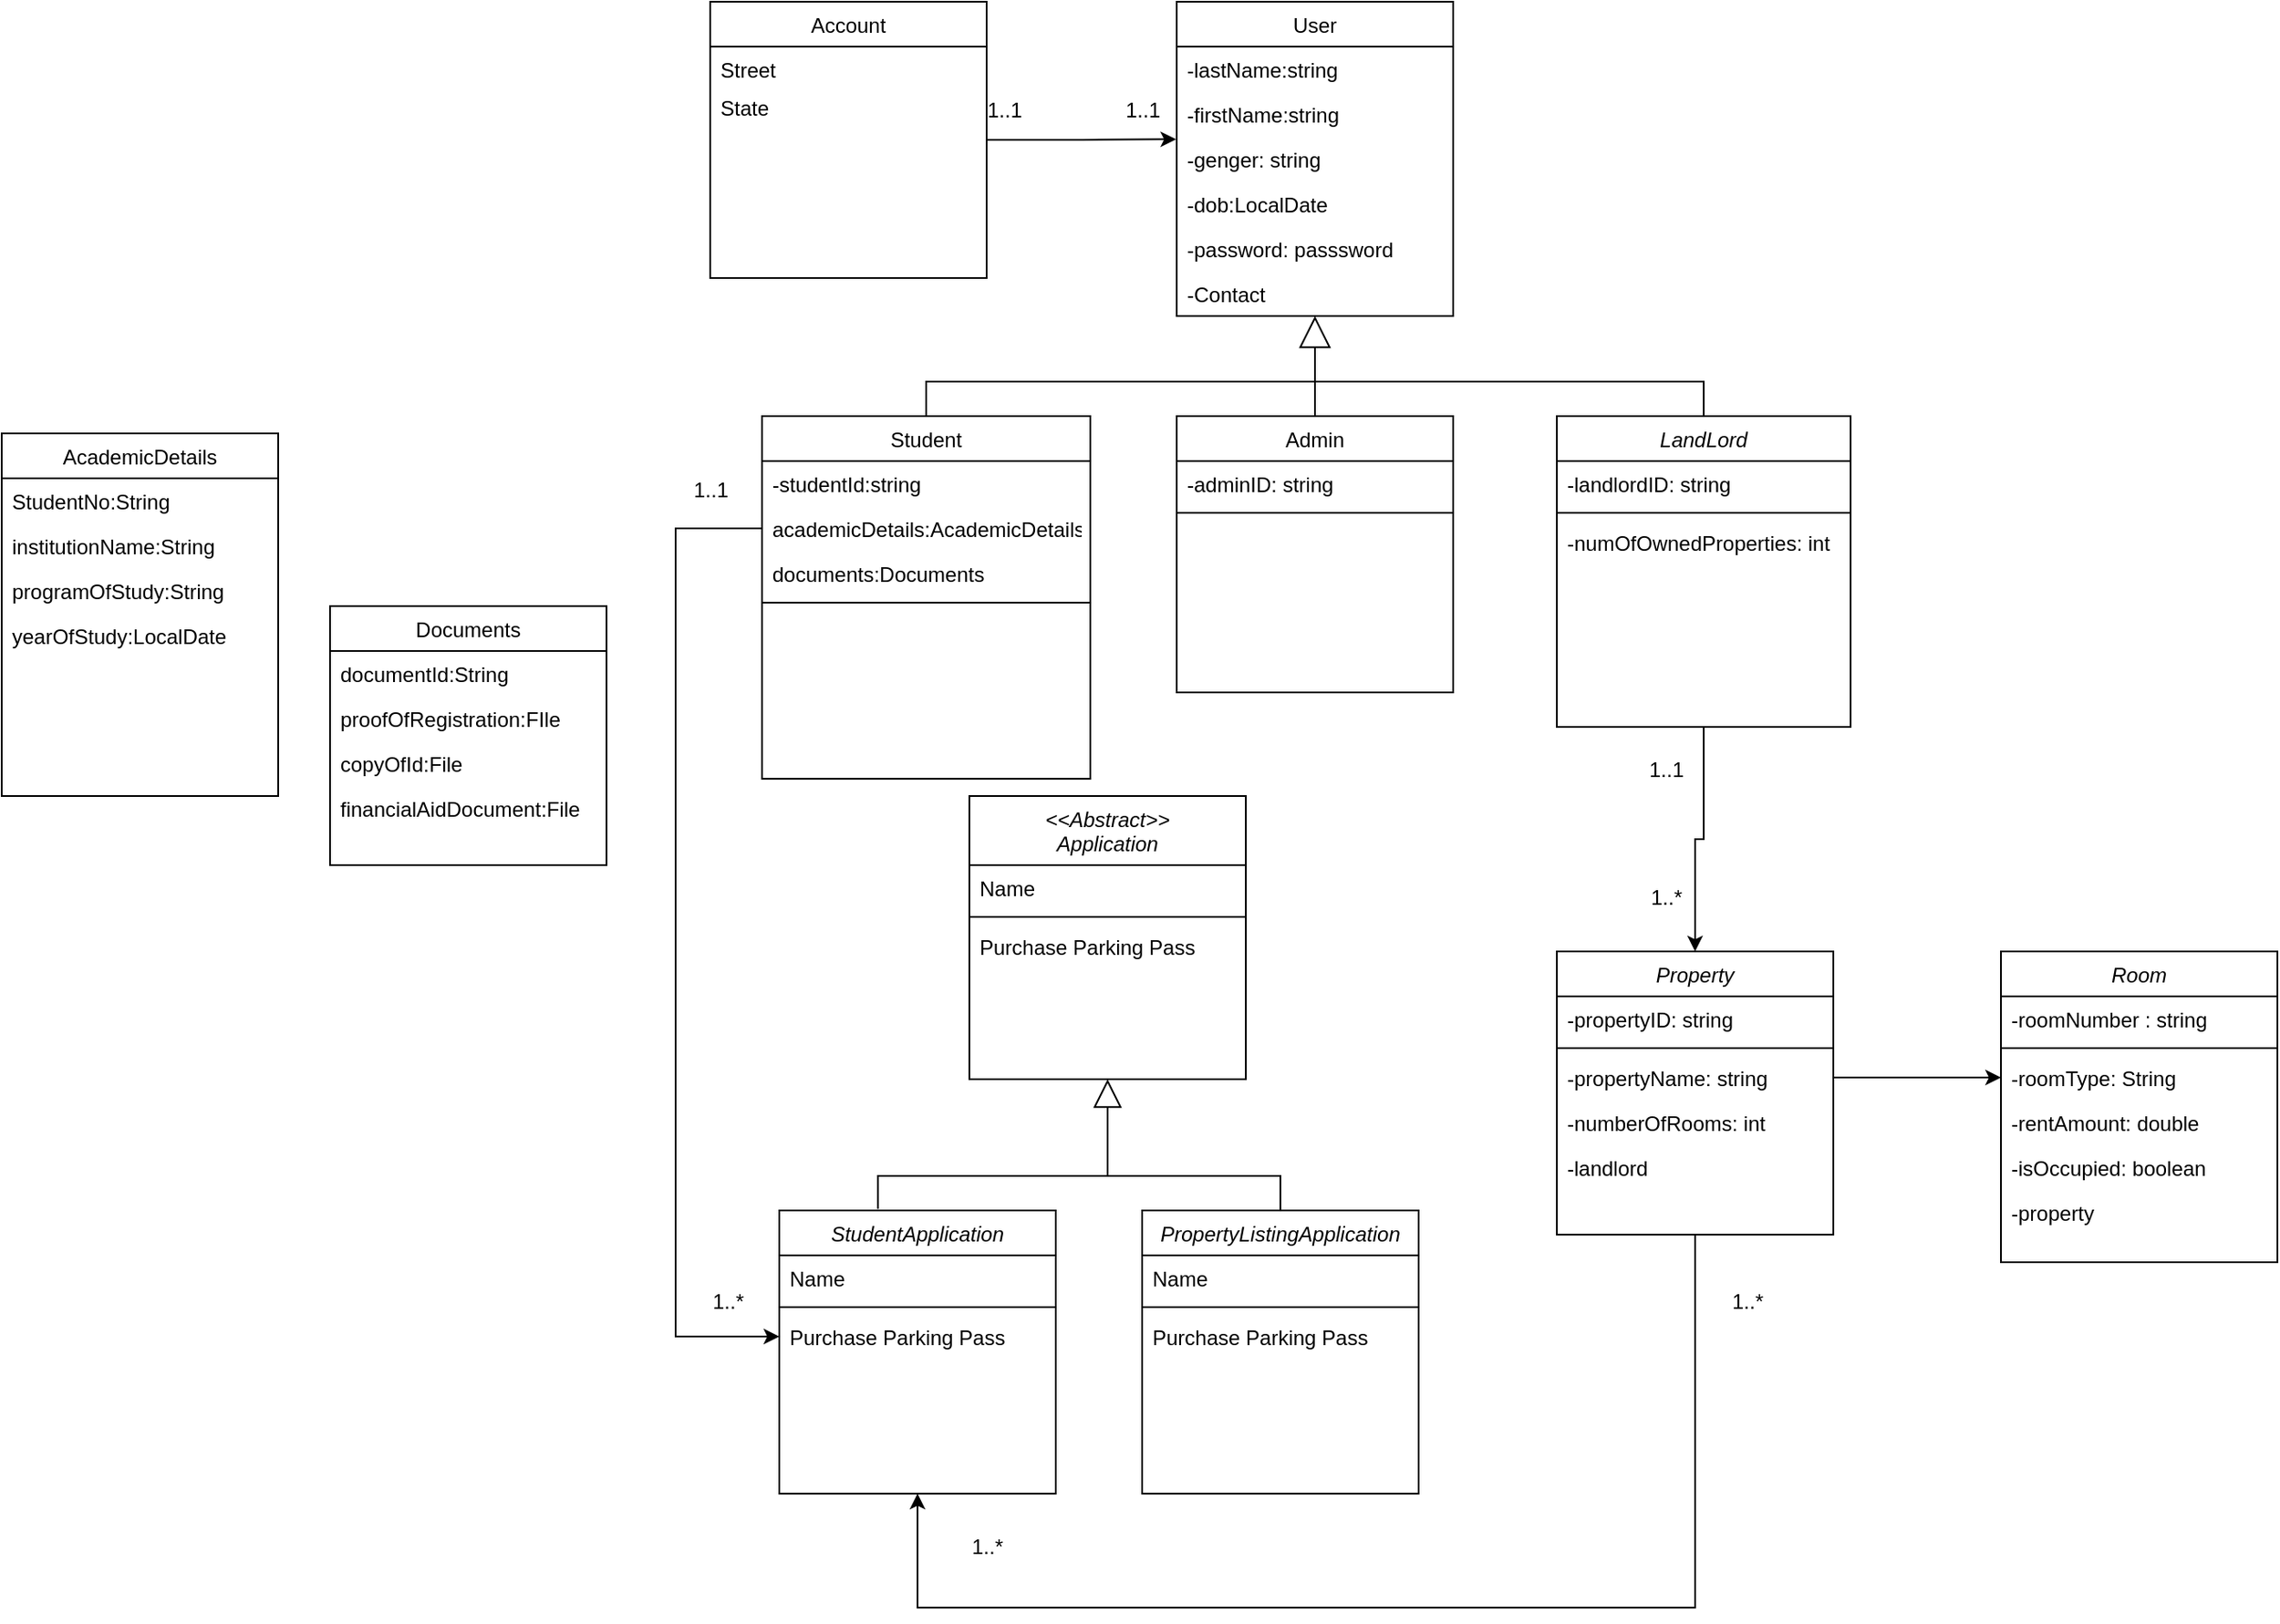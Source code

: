 <mxfile version="24.2.5" type="github">
  <diagram id="C5RBs43oDa-KdzZeNtuy" name="Page-1">
    <mxGraphModel dx="1848" dy="413" grid="1" gridSize="10" guides="1" tooltips="1" connect="1" arrows="1" fold="1" page="1" pageScale="1" pageWidth="1169" pageHeight="827" math="0" shadow="0">
      <root>
        <mxCell id="WIyWlLk6GJQsqaUBKTNV-0" />
        <mxCell id="WIyWlLk6GJQsqaUBKTNV-1" parent="WIyWlLk6GJQsqaUBKTNV-0" />
        <mxCell id="7MV6C24EP5iYrSvvuoAA-30" style="edgeStyle=orthogonalEdgeStyle;rounded=0;orthogonalLoop=1;jettySize=auto;html=1;entryX=0.5;entryY=0;entryDx=0;entryDy=0;exitX=0.5;exitY=0;exitDx=0;exitDy=0;endArrow=none;endFill=0;" parent="WIyWlLk6GJQsqaUBKTNV-1" source="zkfFHV4jXpPFQw0GAbJ--6" target="7MV6C24EP5iYrSvvuoAA-5" edge="1">
          <mxGeometry relative="1" as="geometry" />
        </mxCell>
        <mxCell id="zkfFHV4jXpPFQw0GAbJ--6" value="Student" style="swimlane;fontStyle=0;align=center;verticalAlign=top;childLayout=stackLayout;horizontal=1;startSize=26;horizontalStack=0;resizeParent=1;resizeLast=0;collapsible=1;marginBottom=0;rounded=0;shadow=0;strokeWidth=1;" parent="WIyWlLk6GJQsqaUBKTNV-1" vertex="1">
          <mxGeometry x="110" y="390" width="190" height="210" as="geometry">
            <mxRectangle x="130" y="380" width="160" height="26" as="alternateBounds" />
          </mxGeometry>
        </mxCell>
        <mxCell id="zkfFHV4jXpPFQw0GAbJ--7" value="-studentId:string" style="text;align=left;verticalAlign=top;spacingLeft=4;spacingRight=4;overflow=hidden;rotatable=0;points=[[0,0.5],[1,0.5]];portConstraint=eastwest;" parent="zkfFHV4jXpPFQw0GAbJ--6" vertex="1">
          <mxGeometry y="26" width="190" height="26" as="geometry" />
        </mxCell>
        <mxCell id="Dhow89LhBuGo7Tv1gAj4-13" value="academicDetails:AcademicDetails" style="text;align=left;verticalAlign=top;spacingLeft=4;spacingRight=4;overflow=hidden;rotatable=0;points=[[0,0.5],[1,0.5]];portConstraint=eastwest;" vertex="1" parent="zkfFHV4jXpPFQw0GAbJ--6">
          <mxGeometry y="52" width="190" height="26" as="geometry" />
        </mxCell>
        <mxCell id="Dhow89LhBuGo7Tv1gAj4-20" value="documents:Documents" style="text;align=left;verticalAlign=top;spacingLeft=4;spacingRight=4;overflow=hidden;rotatable=0;points=[[0,0.5],[1,0.5]];portConstraint=eastwest;" vertex="1" parent="zkfFHV4jXpPFQw0GAbJ--6">
          <mxGeometry y="78" width="190" height="26" as="geometry" />
        </mxCell>
        <mxCell id="seAWOfXu8Hm0cb2UlXMZ-29" value="" style="line;html=1;strokeWidth=1;align=left;verticalAlign=middle;spacingTop=-1;spacingLeft=3;spacingRight=3;rotatable=0;labelPosition=right;points=[];portConstraint=eastwest;" vertex="1" parent="zkfFHV4jXpPFQw0GAbJ--6">
          <mxGeometry y="104" width="190" height="8" as="geometry" />
        </mxCell>
        <mxCell id="zkfFHV4jXpPFQw0GAbJ--17" value="Account" style="swimlane;fontStyle=0;align=center;verticalAlign=top;childLayout=stackLayout;horizontal=1;startSize=26;horizontalStack=0;resizeParent=1;resizeLast=0;collapsible=1;marginBottom=0;rounded=0;shadow=0;strokeWidth=1;" parent="WIyWlLk6GJQsqaUBKTNV-1" vertex="1">
          <mxGeometry x="80" y="150" width="160" height="160" as="geometry">
            <mxRectangle x="550" y="140" width="160" height="26" as="alternateBounds" />
          </mxGeometry>
        </mxCell>
        <mxCell id="zkfFHV4jXpPFQw0GAbJ--18" value="Street" style="text;align=left;verticalAlign=top;spacingLeft=4;spacingRight=4;overflow=hidden;rotatable=0;points=[[0,0.5],[1,0.5]];portConstraint=eastwest;" parent="zkfFHV4jXpPFQw0GAbJ--17" vertex="1">
          <mxGeometry y="26" width="160" height="22" as="geometry" />
        </mxCell>
        <mxCell id="zkfFHV4jXpPFQw0GAbJ--20" value="State" style="text;align=left;verticalAlign=top;spacingLeft=4;spacingRight=4;overflow=hidden;rotatable=0;points=[[0,0.5],[1,0.5]];portConstraint=eastwest;rounded=0;shadow=0;html=0;" parent="zkfFHV4jXpPFQw0GAbJ--17" vertex="1">
          <mxGeometry y="48" width="160" height="26" as="geometry" />
        </mxCell>
        <mxCell id="7MV6C24EP5iYrSvvuoAA-21" style="edgeStyle=orthogonalEdgeStyle;rounded=0;orthogonalLoop=1;jettySize=auto;html=1;entryX=0.5;entryY=0;entryDx=0;entryDy=0;" parent="WIyWlLk6GJQsqaUBKTNV-1" source="7MV6C24EP5iYrSvvuoAA-5" target="7MV6C24EP5iYrSvvuoAA-17" edge="1">
          <mxGeometry relative="1" as="geometry" />
        </mxCell>
        <mxCell id="7MV6C24EP5iYrSvvuoAA-5" value="LandLord" style="swimlane;fontStyle=2;align=center;verticalAlign=top;childLayout=stackLayout;horizontal=1;startSize=26;horizontalStack=0;resizeParent=1;resizeLast=0;collapsible=1;marginBottom=0;rounded=0;shadow=0;strokeWidth=1;" parent="WIyWlLk6GJQsqaUBKTNV-1" vertex="1">
          <mxGeometry x="570" y="390" width="170" height="180" as="geometry">
            <mxRectangle x="230" y="140" width="160" height="26" as="alternateBounds" />
          </mxGeometry>
        </mxCell>
        <mxCell id="7MV6C24EP5iYrSvvuoAA-6" value="-landlordID: string" style="text;align=left;verticalAlign=top;spacingLeft=4;spacingRight=4;overflow=hidden;rotatable=0;points=[[0,0.5],[1,0.5]];portConstraint=eastwest;" parent="7MV6C24EP5iYrSvvuoAA-5" vertex="1">
          <mxGeometry y="26" width="170" height="26" as="geometry" />
        </mxCell>
        <mxCell id="7MV6C24EP5iYrSvvuoAA-7" value="" style="line;html=1;strokeWidth=1;align=left;verticalAlign=middle;spacingTop=-1;spacingLeft=3;spacingRight=3;rotatable=0;labelPosition=right;points=[];portConstraint=eastwest;" parent="7MV6C24EP5iYrSvvuoAA-5" vertex="1">
          <mxGeometry y="52" width="170" height="8" as="geometry" />
        </mxCell>
        <mxCell id="seAWOfXu8Hm0cb2UlXMZ-3" value="-numOfOwnedProperties: int" style="text;align=left;verticalAlign=top;spacingLeft=4;spacingRight=4;overflow=hidden;rotatable=0;points=[[0,0.5],[1,0.5]];portConstraint=eastwest;" parent="7MV6C24EP5iYrSvvuoAA-5" vertex="1">
          <mxGeometry y="60" width="170" height="26" as="geometry" />
        </mxCell>
        <mxCell id="7MV6C24EP5iYrSvvuoAA-38" style="edgeStyle=orthogonalEdgeStyle;rounded=0;orthogonalLoop=1;jettySize=auto;html=1;entryX=0.5;entryY=0;entryDx=0;entryDy=0;exitX=0.357;exitY=-0.005;exitDx=0;exitDy=0;exitPerimeter=0;endArrow=none;endFill=0;" parent="WIyWlLk6GJQsqaUBKTNV-1" source="7MV6C24EP5iYrSvvuoAA-9" target="7MV6C24EP5iYrSvvuoAA-13" edge="1">
          <mxGeometry relative="1" as="geometry" />
        </mxCell>
        <mxCell id="7MV6C24EP5iYrSvvuoAA-44" style="edgeStyle=orthogonalEdgeStyle;rounded=0;orthogonalLoop=1;jettySize=auto;html=1;entryX=0.5;entryY=1;entryDx=0;entryDy=0;endArrow=none;endFill=0;startArrow=classic;startFill=1;" parent="WIyWlLk6GJQsqaUBKTNV-1" source="7MV6C24EP5iYrSvvuoAA-9" target="7MV6C24EP5iYrSvvuoAA-17" edge="1">
          <mxGeometry relative="1" as="geometry">
            <Array as="points">
              <mxPoint x="200" y="1080" />
              <mxPoint x="650" y="1080" />
            </Array>
          </mxGeometry>
        </mxCell>
        <mxCell id="7MV6C24EP5iYrSvvuoAA-9" value="StudentApplication" style="swimlane;fontStyle=2;align=center;verticalAlign=top;childLayout=stackLayout;horizontal=1;startSize=26;horizontalStack=0;resizeParent=1;resizeLast=0;collapsible=1;marginBottom=0;rounded=0;shadow=0;strokeWidth=1;" parent="WIyWlLk6GJQsqaUBKTNV-1" vertex="1">
          <mxGeometry x="120" y="850" width="160" height="164" as="geometry">
            <mxRectangle x="230" y="140" width="160" height="26" as="alternateBounds" />
          </mxGeometry>
        </mxCell>
        <mxCell id="7MV6C24EP5iYrSvvuoAA-10" value="Name" style="text;align=left;verticalAlign=top;spacingLeft=4;spacingRight=4;overflow=hidden;rotatable=0;points=[[0,0.5],[1,0.5]];portConstraint=eastwest;" parent="7MV6C24EP5iYrSvvuoAA-9" vertex="1">
          <mxGeometry y="26" width="160" height="26" as="geometry" />
        </mxCell>
        <mxCell id="7MV6C24EP5iYrSvvuoAA-11" value="" style="line;html=1;strokeWidth=1;align=left;verticalAlign=middle;spacingTop=-1;spacingLeft=3;spacingRight=3;rotatable=0;labelPosition=right;points=[];portConstraint=eastwest;" parent="7MV6C24EP5iYrSvvuoAA-9" vertex="1">
          <mxGeometry y="52" width="160" height="8" as="geometry" />
        </mxCell>
        <mxCell id="7MV6C24EP5iYrSvvuoAA-12" value="Purchase Parking Pass" style="text;align=left;verticalAlign=top;spacingLeft=4;spacingRight=4;overflow=hidden;rotatable=0;points=[[0,0.5],[1,0.5]];portConstraint=eastwest;" parent="7MV6C24EP5iYrSvvuoAA-9" vertex="1">
          <mxGeometry y="60" width="160" height="26" as="geometry" />
        </mxCell>
        <mxCell id="7MV6C24EP5iYrSvvuoAA-13" value="PropertyListingApplication" style="swimlane;fontStyle=2;align=center;verticalAlign=top;childLayout=stackLayout;horizontal=1;startSize=26;horizontalStack=0;resizeParent=1;resizeLast=0;collapsible=1;marginBottom=0;rounded=0;shadow=0;strokeWidth=1;" parent="WIyWlLk6GJQsqaUBKTNV-1" vertex="1">
          <mxGeometry x="330" y="850" width="160" height="164" as="geometry">
            <mxRectangle x="230" y="140" width="160" height="26" as="alternateBounds" />
          </mxGeometry>
        </mxCell>
        <mxCell id="7MV6C24EP5iYrSvvuoAA-14" value="Name" style="text;align=left;verticalAlign=top;spacingLeft=4;spacingRight=4;overflow=hidden;rotatable=0;points=[[0,0.5],[1,0.5]];portConstraint=eastwest;" parent="7MV6C24EP5iYrSvvuoAA-13" vertex="1">
          <mxGeometry y="26" width="160" height="26" as="geometry" />
        </mxCell>
        <mxCell id="7MV6C24EP5iYrSvvuoAA-15" value="" style="line;html=1;strokeWidth=1;align=left;verticalAlign=middle;spacingTop=-1;spacingLeft=3;spacingRight=3;rotatable=0;labelPosition=right;points=[];portConstraint=eastwest;" parent="7MV6C24EP5iYrSvvuoAA-13" vertex="1">
          <mxGeometry y="52" width="160" height="8" as="geometry" />
        </mxCell>
        <mxCell id="7MV6C24EP5iYrSvvuoAA-16" value="Purchase Parking Pass" style="text;align=left;verticalAlign=top;spacingLeft=4;spacingRight=4;overflow=hidden;rotatable=0;points=[[0,0.5],[1,0.5]];portConstraint=eastwest;" parent="7MV6C24EP5iYrSvvuoAA-13" vertex="1">
          <mxGeometry y="60" width="160" height="26" as="geometry" />
        </mxCell>
        <mxCell id="7MV6C24EP5iYrSvvuoAA-17" value="Property" style="swimlane;fontStyle=2;align=center;verticalAlign=top;childLayout=stackLayout;horizontal=1;startSize=26;horizontalStack=0;resizeParent=1;resizeLast=0;collapsible=1;marginBottom=0;rounded=0;shadow=0;strokeWidth=1;" parent="WIyWlLk6GJQsqaUBKTNV-1" vertex="1">
          <mxGeometry x="570" y="700" width="160" height="164" as="geometry">
            <mxRectangle x="230" y="140" width="160" height="26" as="alternateBounds" />
          </mxGeometry>
        </mxCell>
        <mxCell id="7MV6C24EP5iYrSvvuoAA-18" value="-propertyID: string" style="text;align=left;verticalAlign=top;spacingLeft=4;spacingRight=4;overflow=hidden;rotatable=0;points=[[0,0.5],[1,0.5]];portConstraint=eastwest;" parent="7MV6C24EP5iYrSvvuoAA-17" vertex="1">
          <mxGeometry y="26" width="160" height="26" as="geometry" />
        </mxCell>
        <mxCell id="7MV6C24EP5iYrSvvuoAA-19" value="" style="line;html=1;strokeWidth=1;align=left;verticalAlign=middle;spacingTop=-1;spacingLeft=3;spacingRight=3;rotatable=0;labelPosition=right;points=[];portConstraint=eastwest;" parent="7MV6C24EP5iYrSvvuoAA-17" vertex="1">
          <mxGeometry y="52" width="160" height="8" as="geometry" />
        </mxCell>
        <mxCell id="7MV6C24EP5iYrSvvuoAA-20" value="-propertyName: string" style="text;align=left;verticalAlign=top;spacingLeft=4;spacingRight=4;overflow=hidden;rotatable=0;points=[[0,0.5],[1,0.5]];portConstraint=eastwest;" parent="7MV6C24EP5iYrSvvuoAA-17" vertex="1">
          <mxGeometry y="60" width="160" height="26" as="geometry" />
        </mxCell>
        <mxCell id="seAWOfXu8Hm0cb2UlXMZ-7" value="-numberOfRooms: int" style="text;align=left;verticalAlign=top;spacingLeft=4;spacingRight=4;overflow=hidden;rotatable=0;points=[[0,0.5],[1,0.5]];portConstraint=eastwest;" vertex="1" parent="7MV6C24EP5iYrSvvuoAA-17">
          <mxGeometry y="86" width="160" height="26" as="geometry" />
        </mxCell>
        <mxCell id="seAWOfXu8Hm0cb2UlXMZ-8" value="-landlord" style="text;align=left;verticalAlign=top;spacingLeft=4;spacingRight=4;overflow=hidden;rotatable=0;points=[[0,0.5],[1,0.5]];portConstraint=eastwest;" vertex="1" parent="7MV6C24EP5iYrSvvuoAA-17">
          <mxGeometry y="112" width="160" height="26" as="geometry" />
        </mxCell>
        <mxCell id="7MV6C24EP5iYrSvvuoAA-22" value="1..1" style="text;html=1;align=center;verticalAlign=middle;resizable=0;points=[];autosize=1;strokeColor=none;fillColor=none;" parent="WIyWlLk6GJQsqaUBKTNV-1" vertex="1">
          <mxGeometry x="613" y="580" width="40" height="30" as="geometry" />
        </mxCell>
        <mxCell id="7MV6C24EP5iYrSvvuoAA-23" value="1..*" style="text;html=1;align=center;verticalAlign=middle;resizable=0;points=[];autosize=1;strokeColor=none;fillColor=none;" parent="WIyWlLk6GJQsqaUBKTNV-1" vertex="1">
          <mxGeometry x="613" y="654" width="40" height="30" as="geometry" />
        </mxCell>
        <mxCell id="7MV6C24EP5iYrSvvuoAA-24" value="Admin" style="swimlane;fontStyle=0;align=center;verticalAlign=top;childLayout=stackLayout;horizontal=1;startSize=26;horizontalStack=0;resizeParent=1;resizeLast=0;collapsible=1;marginBottom=0;rounded=0;shadow=0;strokeWidth=1;" parent="WIyWlLk6GJQsqaUBKTNV-1" vertex="1">
          <mxGeometry x="350" y="390" width="160" height="160" as="geometry">
            <mxRectangle x="550" y="140" width="160" height="26" as="alternateBounds" />
          </mxGeometry>
        </mxCell>
        <mxCell id="7MV6C24EP5iYrSvvuoAA-25" value="-adminID: string" style="text;align=left;verticalAlign=top;spacingLeft=4;spacingRight=4;overflow=hidden;rotatable=0;points=[[0,0.5],[1,0.5]];portConstraint=eastwest;" parent="7MV6C24EP5iYrSvvuoAA-24" vertex="1">
          <mxGeometry y="26" width="160" height="26" as="geometry" />
        </mxCell>
        <mxCell id="seAWOfXu8Hm0cb2UlXMZ-18" value="" style="line;html=1;strokeWidth=1;align=left;verticalAlign=middle;spacingTop=-1;spacingLeft=3;spacingRight=3;rotatable=0;labelPosition=right;points=[];portConstraint=eastwest;" vertex="1" parent="7MV6C24EP5iYrSvvuoAA-24">
          <mxGeometry y="52" width="160" height="8" as="geometry" />
        </mxCell>
        <mxCell id="7MV6C24EP5iYrSvvuoAA-31" style="edgeStyle=orthogonalEdgeStyle;rounded=0;orthogonalLoop=1;jettySize=auto;html=1;entryX=0.5;entryY=0;entryDx=0;entryDy=0;endArrow=none;endFill=0;startArrow=block;startFill=0;endSize=6;startSize=16;" parent="WIyWlLk6GJQsqaUBKTNV-1" source="7MV6C24EP5iYrSvvuoAA-27" target="7MV6C24EP5iYrSvvuoAA-24" edge="1">
          <mxGeometry relative="1" as="geometry" />
        </mxCell>
        <mxCell id="7MV6C24EP5iYrSvvuoAA-27" value="User" style="swimlane;fontStyle=0;align=center;verticalAlign=top;childLayout=stackLayout;horizontal=1;startSize=26;horizontalStack=0;resizeParent=1;resizeLast=0;collapsible=1;marginBottom=0;rounded=0;shadow=0;strokeWidth=1;" parent="WIyWlLk6GJQsqaUBKTNV-1" vertex="1">
          <mxGeometry x="350" y="150" width="160" height="182" as="geometry">
            <mxRectangle x="550" y="140" width="160" height="26" as="alternateBounds" />
          </mxGeometry>
        </mxCell>
        <mxCell id="seAWOfXu8Hm0cb2UlXMZ-21" value="-lastName:string" style="text;align=left;verticalAlign=top;spacingLeft=4;spacingRight=4;overflow=hidden;rotatable=0;points=[[0,0.5],[1,0.5]];portConstraint=eastwest;rounded=0;shadow=0;html=0;" vertex="1" parent="7MV6C24EP5iYrSvvuoAA-27">
          <mxGeometry y="26" width="160" height="26" as="geometry" />
        </mxCell>
        <mxCell id="seAWOfXu8Hm0cb2UlXMZ-20" value="-firstName:string" style="text;align=left;verticalAlign=top;spacingLeft=4;spacingRight=4;overflow=hidden;rotatable=0;points=[[0,0.5],[1,0.5]];portConstraint=eastwest;rounded=0;shadow=0;html=0;" vertex="1" parent="7MV6C24EP5iYrSvvuoAA-27">
          <mxGeometry y="52" width="160" height="26" as="geometry" />
        </mxCell>
        <mxCell id="seAWOfXu8Hm0cb2UlXMZ-22" value="-genger: string" style="text;align=left;verticalAlign=top;spacingLeft=4;spacingRight=4;overflow=hidden;rotatable=0;points=[[0,0.5],[1,0.5]];portConstraint=eastwest;rounded=0;shadow=0;html=0;" vertex="1" parent="7MV6C24EP5iYrSvvuoAA-27">
          <mxGeometry y="78" width="160" height="26" as="geometry" />
        </mxCell>
        <mxCell id="seAWOfXu8Hm0cb2UlXMZ-23" value="-dob:LocalDate" style="text;align=left;verticalAlign=top;spacingLeft=4;spacingRight=4;overflow=hidden;rotatable=0;points=[[0,0.5],[1,0.5]];portConstraint=eastwest;rounded=0;shadow=0;html=0;" vertex="1" parent="7MV6C24EP5iYrSvvuoAA-27">
          <mxGeometry y="104" width="160" height="26" as="geometry" />
        </mxCell>
        <mxCell id="seAWOfXu8Hm0cb2UlXMZ-24" value="-password: passsword" style="text;align=left;verticalAlign=top;spacingLeft=4;spacingRight=4;overflow=hidden;rotatable=0;points=[[0,0.5],[1,0.5]];portConstraint=eastwest;rounded=0;shadow=0;html=0;" vertex="1" parent="7MV6C24EP5iYrSvvuoAA-27">
          <mxGeometry y="130" width="160" height="26" as="geometry" />
        </mxCell>
        <mxCell id="seAWOfXu8Hm0cb2UlXMZ-31" value="-Contact" style="text;align=left;verticalAlign=top;spacingLeft=4;spacingRight=4;overflow=hidden;rotatable=0;points=[[0,0.5],[1,0.5]];portConstraint=eastwest;" vertex="1" parent="7MV6C24EP5iYrSvvuoAA-27">
          <mxGeometry y="156" width="160" height="26" as="geometry" />
        </mxCell>
        <mxCell id="7MV6C24EP5iYrSvvuoAA-40" style="edgeStyle=orthogonalEdgeStyle;rounded=0;orthogonalLoop=1;jettySize=auto;html=1;endArrow=none;endFill=0;startArrow=block;startFill=0;endSize=6;startSize=14;" parent="WIyWlLk6GJQsqaUBKTNV-1" source="7MV6C24EP5iYrSvvuoAA-34" edge="1">
          <mxGeometry relative="1" as="geometry">
            <mxPoint x="310.0" y="830" as="targetPoint" />
          </mxGeometry>
        </mxCell>
        <mxCell id="7MV6C24EP5iYrSvvuoAA-34" value="&lt;&lt;Abstract&gt;&gt;&#xa;Application" style="swimlane;fontStyle=2;align=center;verticalAlign=top;childLayout=stackLayout;horizontal=1;startSize=40;horizontalStack=0;resizeParent=1;resizeLast=0;collapsible=1;marginBottom=0;rounded=0;shadow=0;strokeWidth=1;" parent="WIyWlLk6GJQsqaUBKTNV-1" vertex="1">
          <mxGeometry x="230" y="610" width="160" height="164" as="geometry">
            <mxRectangle x="230" y="140" width="160" height="26" as="alternateBounds" />
          </mxGeometry>
        </mxCell>
        <mxCell id="7MV6C24EP5iYrSvvuoAA-35" value="Name" style="text;align=left;verticalAlign=top;spacingLeft=4;spacingRight=4;overflow=hidden;rotatable=0;points=[[0,0.5],[1,0.5]];portConstraint=eastwest;" parent="7MV6C24EP5iYrSvvuoAA-34" vertex="1">
          <mxGeometry y="40" width="160" height="26" as="geometry" />
        </mxCell>
        <mxCell id="7MV6C24EP5iYrSvvuoAA-36" value="" style="line;html=1;strokeWidth=1;align=left;verticalAlign=middle;spacingTop=-1;spacingLeft=3;spacingRight=3;rotatable=0;labelPosition=right;points=[];portConstraint=eastwest;" parent="7MV6C24EP5iYrSvvuoAA-34" vertex="1">
          <mxGeometry y="66" width="160" height="8" as="geometry" />
        </mxCell>
        <mxCell id="7MV6C24EP5iYrSvvuoAA-37" value="Purchase Parking Pass" style="text;align=left;verticalAlign=top;spacingLeft=4;spacingRight=4;overflow=hidden;rotatable=0;points=[[0,0.5],[1,0.5]];portConstraint=eastwest;" parent="7MV6C24EP5iYrSvvuoAA-34" vertex="1">
          <mxGeometry y="74" width="160" height="26" as="geometry" />
        </mxCell>
        <mxCell id="7MV6C24EP5iYrSvvuoAA-41" style="edgeStyle=orthogonalEdgeStyle;rounded=0;orthogonalLoop=1;jettySize=auto;html=1;entryX=0;entryY=0.5;entryDx=0;entryDy=0;" parent="WIyWlLk6GJQsqaUBKTNV-1" target="7MV6C24EP5iYrSvvuoAA-12" edge="1">
          <mxGeometry relative="1" as="geometry">
            <Array as="points">
              <mxPoint x="60" y="455" />
              <mxPoint x="60" y="923" />
            </Array>
            <mxPoint x="110" y="455.0" as="sourcePoint" />
          </mxGeometry>
        </mxCell>
        <mxCell id="7MV6C24EP5iYrSvvuoAA-42" value="1..1" style="text;html=1;align=center;verticalAlign=middle;resizable=0;points=[];autosize=1;strokeColor=none;fillColor=none;" parent="WIyWlLk6GJQsqaUBKTNV-1" vertex="1">
          <mxGeometry x="60" y="418" width="40" height="30" as="geometry" />
        </mxCell>
        <mxCell id="7MV6C24EP5iYrSvvuoAA-46" value="1..*" style="text;html=1;align=center;verticalAlign=middle;resizable=0;points=[];autosize=1;strokeColor=none;fillColor=none;" parent="WIyWlLk6GJQsqaUBKTNV-1" vertex="1">
          <mxGeometry x="660" y="888" width="40" height="30" as="geometry" />
        </mxCell>
        <mxCell id="7MV6C24EP5iYrSvvuoAA-43" value="1..*" style="text;html=1;align=center;verticalAlign=middle;resizable=0;points=[];autosize=1;strokeColor=none;fillColor=none;" parent="WIyWlLk6GJQsqaUBKTNV-1" vertex="1">
          <mxGeometry x="70" y="888" width="40" height="30" as="geometry" />
        </mxCell>
        <mxCell id="7MV6C24EP5iYrSvvuoAA-50" value="Room" style="swimlane;fontStyle=2;align=center;verticalAlign=top;childLayout=stackLayout;horizontal=1;startSize=26;horizontalStack=0;resizeParent=1;resizeLast=0;collapsible=1;marginBottom=0;rounded=0;shadow=0;strokeWidth=1;" parent="WIyWlLk6GJQsqaUBKTNV-1" vertex="1">
          <mxGeometry x="827" y="700" width="160" height="180" as="geometry">
            <mxRectangle x="230" y="140" width="160" height="26" as="alternateBounds" />
          </mxGeometry>
        </mxCell>
        <mxCell id="7MV6C24EP5iYrSvvuoAA-51" value="-roomNumber : string" style="text;align=left;verticalAlign=top;spacingLeft=4;spacingRight=4;overflow=hidden;rotatable=0;points=[[0,0.5],[1,0.5]];portConstraint=eastwest;" parent="7MV6C24EP5iYrSvvuoAA-50" vertex="1">
          <mxGeometry y="26" width="160" height="26" as="geometry" />
        </mxCell>
        <mxCell id="7MV6C24EP5iYrSvvuoAA-52" value="" style="line;html=1;strokeWidth=1;align=left;verticalAlign=middle;spacingTop=-1;spacingLeft=3;spacingRight=3;rotatable=0;labelPosition=right;points=[];portConstraint=eastwest;" parent="7MV6C24EP5iYrSvvuoAA-50" vertex="1">
          <mxGeometry y="52" width="160" height="8" as="geometry" />
        </mxCell>
        <mxCell id="7MV6C24EP5iYrSvvuoAA-53" value="-roomType: String" style="text;align=left;verticalAlign=top;spacingLeft=4;spacingRight=4;overflow=hidden;rotatable=0;points=[[0,0.5],[1,0.5]];portConstraint=eastwest;" parent="7MV6C24EP5iYrSvvuoAA-50" vertex="1">
          <mxGeometry y="60" width="160" height="26" as="geometry" />
        </mxCell>
        <mxCell id="seAWOfXu8Hm0cb2UlXMZ-9" value="-rentAmount: double" style="text;align=left;verticalAlign=top;spacingLeft=4;spacingRight=4;overflow=hidden;rotatable=0;points=[[0,0.5],[1,0.5]];portConstraint=eastwest;" vertex="1" parent="7MV6C24EP5iYrSvvuoAA-50">
          <mxGeometry y="86" width="160" height="26" as="geometry" />
        </mxCell>
        <mxCell id="seAWOfXu8Hm0cb2UlXMZ-10" value="-isOccupied: boolean" style="text;align=left;verticalAlign=top;spacingLeft=4;spacingRight=4;overflow=hidden;rotatable=0;points=[[0,0.5],[1,0.5]];portConstraint=eastwest;" vertex="1" parent="7MV6C24EP5iYrSvvuoAA-50">
          <mxGeometry y="112" width="160" height="26" as="geometry" />
        </mxCell>
        <mxCell id="seAWOfXu8Hm0cb2UlXMZ-17" value="-property" style="text;align=left;verticalAlign=top;spacingLeft=4;spacingRight=4;overflow=hidden;rotatable=0;points=[[0,0.5],[1,0.5]];portConstraint=eastwest;" vertex="1" parent="7MV6C24EP5iYrSvvuoAA-50">
          <mxGeometry y="138" width="160" height="26" as="geometry" />
        </mxCell>
        <mxCell id="7MV6C24EP5iYrSvvuoAA-48" value="1..*" style="text;html=1;align=center;verticalAlign=middle;resizable=0;points=[];autosize=1;strokeColor=none;fillColor=none;" parent="WIyWlLk6GJQsqaUBKTNV-1" vertex="1">
          <mxGeometry x="220" y="1030" width="40" height="30" as="geometry" />
        </mxCell>
        <mxCell id="7MV6C24EP5iYrSvvuoAA-62" style="edgeStyle=orthogonalEdgeStyle;rounded=0;orthogonalLoop=1;jettySize=auto;html=1;entryX=0;entryY=0.5;entryDx=0;entryDy=0;" parent="WIyWlLk6GJQsqaUBKTNV-1" source="7MV6C24EP5iYrSvvuoAA-20" target="7MV6C24EP5iYrSvvuoAA-53" edge="1">
          <mxGeometry relative="1" as="geometry" />
        </mxCell>
        <mxCell id="7MV6C24EP5iYrSvvuoAA-63" style="edgeStyle=orthogonalEdgeStyle;rounded=0;orthogonalLoop=1;jettySize=auto;html=1;entryX=-0.002;entryY=1.216;entryDx=0;entryDy=0;entryPerimeter=0;" parent="WIyWlLk6GJQsqaUBKTNV-1" source="zkfFHV4jXpPFQw0GAbJ--17" edge="1">
          <mxGeometry relative="1" as="geometry">
            <mxPoint x="349.68" y="229.616" as="targetPoint" />
          </mxGeometry>
        </mxCell>
        <mxCell id="7MV6C24EP5iYrSvvuoAA-65" value="1..1" style="text;html=1;align=center;verticalAlign=middle;resizable=0;points=[];autosize=1;strokeColor=none;fillColor=none;" parent="WIyWlLk6GJQsqaUBKTNV-1" vertex="1">
          <mxGeometry x="230" y="198" width="40" height="30" as="geometry" />
        </mxCell>
        <mxCell id="7MV6C24EP5iYrSvvuoAA-66" value="1..1" style="text;html=1;align=center;verticalAlign=middle;resizable=0;points=[];autosize=1;strokeColor=none;fillColor=none;" parent="WIyWlLk6GJQsqaUBKTNV-1" vertex="1">
          <mxGeometry x="310" y="198" width="40" height="30" as="geometry" />
        </mxCell>
        <mxCell id="Dhow89LhBuGo7Tv1gAj4-4" value="Documents" style="swimlane;fontStyle=0;align=center;verticalAlign=top;childLayout=stackLayout;horizontal=1;startSize=26;horizontalStack=0;resizeParent=1;resizeLast=0;collapsible=1;marginBottom=0;rounded=0;shadow=0;strokeWidth=1;" vertex="1" parent="WIyWlLk6GJQsqaUBKTNV-1">
          <mxGeometry x="-140" y="500" width="160" height="150" as="geometry">
            <mxRectangle x="130" y="380" width="160" height="26" as="alternateBounds" />
          </mxGeometry>
        </mxCell>
        <mxCell id="Dhow89LhBuGo7Tv1gAj4-5" value="documentId:String" style="text;align=left;verticalAlign=top;spacingLeft=4;spacingRight=4;overflow=hidden;rotatable=0;points=[[0,0.5],[1,0.5]];portConstraint=eastwest;" vertex="1" parent="Dhow89LhBuGo7Tv1gAj4-4">
          <mxGeometry y="26" width="160" height="26" as="geometry" />
        </mxCell>
        <mxCell id="Dhow89LhBuGo7Tv1gAj4-17" value="proofOfRegistration:FIle" style="text;align=left;verticalAlign=top;spacingLeft=4;spacingRight=4;overflow=hidden;rotatable=0;points=[[0,0.5],[1,0.5]];portConstraint=eastwest;" vertex="1" parent="Dhow89LhBuGo7Tv1gAj4-4">
          <mxGeometry y="52" width="160" height="26" as="geometry" />
        </mxCell>
        <mxCell id="Dhow89LhBuGo7Tv1gAj4-18" value="copyOfId:File" style="text;align=left;verticalAlign=top;spacingLeft=4;spacingRight=4;overflow=hidden;rotatable=0;points=[[0,0.5],[1,0.5]];portConstraint=eastwest;" vertex="1" parent="Dhow89LhBuGo7Tv1gAj4-4">
          <mxGeometry y="78" width="160" height="26" as="geometry" />
        </mxCell>
        <mxCell id="Dhow89LhBuGo7Tv1gAj4-19" value="financialAidDocument:File" style="text;align=left;verticalAlign=top;spacingLeft=4;spacingRight=4;overflow=hidden;rotatable=0;points=[[0,0.5],[1,0.5]];portConstraint=eastwest;" vertex="1" parent="Dhow89LhBuGo7Tv1gAj4-4">
          <mxGeometry y="104" width="160" height="26" as="geometry" />
        </mxCell>
        <mxCell id="Dhow89LhBuGo7Tv1gAj4-11" value="AcademicDetails" style="swimlane;fontStyle=0;align=center;verticalAlign=top;childLayout=stackLayout;horizontal=1;startSize=26;horizontalStack=0;resizeParent=1;resizeLast=0;collapsible=1;marginBottom=0;rounded=0;shadow=0;strokeWidth=1;" vertex="1" parent="WIyWlLk6GJQsqaUBKTNV-1">
          <mxGeometry x="-330" y="400" width="160" height="210" as="geometry">
            <mxRectangle x="130" y="380" width="160" height="26" as="alternateBounds" />
          </mxGeometry>
        </mxCell>
        <mxCell id="Dhow89LhBuGo7Tv1gAj4-12" value="StudentNo:String" style="text;align=left;verticalAlign=top;spacingLeft=4;spacingRight=4;overflow=hidden;rotatable=0;points=[[0,0.5],[1,0.5]];portConstraint=eastwest;" vertex="1" parent="Dhow89LhBuGo7Tv1gAj4-11">
          <mxGeometry y="26" width="160" height="26" as="geometry" />
        </mxCell>
        <mxCell id="Dhow89LhBuGo7Tv1gAj4-14" value="institutionName:String" style="text;align=left;verticalAlign=top;spacingLeft=4;spacingRight=4;overflow=hidden;rotatable=0;points=[[0,0.5],[1,0.5]];portConstraint=eastwest;" vertex="1" parent="Dhow89LhBuGo7Tv1gAj4-11">
          <mxGeometry y="52" width="160" height="26" as="geometry" />
        </mxCell>
        <mxCell id="Dhow89LhBuGo7Tv1gAj4-15" value="programOfStudy:String" style="text;align=left;verticalAlign=top;spacingLeft=4;spacingRight=4;overflow=hidden;rotatable=0;points=[[0,0.5],[1,0.5]];portConstraint=eastwest;" vertex="1" parent="Dhow89LhBuGo7Tv1gAj4-11">
          <mxGeometry y="78" width="160" height="26" as="geometry" />
        </mxCell>
        <mxCell id="Dhow89LhBuGo7Tv1gAj4-16" value="yearOfStudy:LocalDate" style="text;align=left;verticalAlign=top;spacingLeft=4;spacingRight=4;overflow=hidden;rotatable=0;points=[[0,0.5],[1,0.5]];portConstraint=eastwest;" vertex="1" parent="Dhow89LhBuGo7Tv1gAj4-11">
          <mxGeometry y="104" width="160" height="26" as="geometry" />
        </mxCell>
      </root>
    </mxGraphModel>
  </diagram>
</mxfile>
